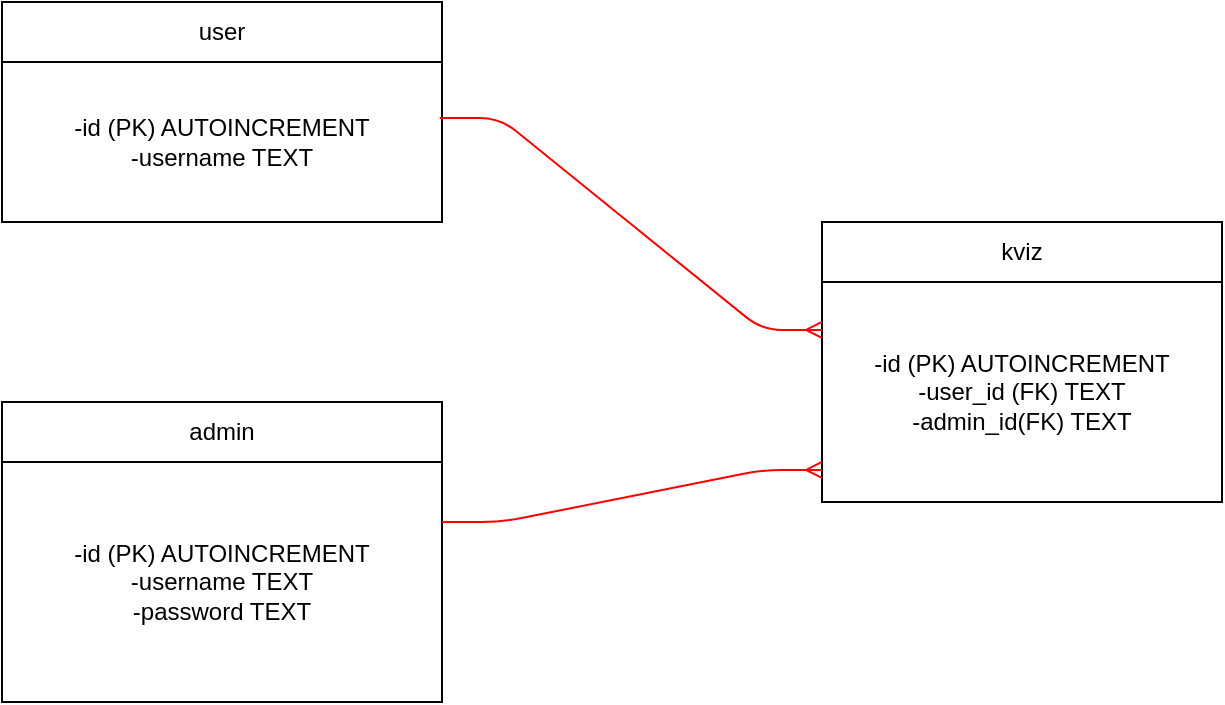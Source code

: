 <mxfile version="12.6.5" type="device" pages="6"><diagram id="V2je-8Sc3IBJA5pODxns" name="baza"><mxGraphModel dx="1422" dy="791" grid="1" gridSize="10" guides="1" tooltips="1" connect="1" arrows="1" fold="1" page="1" pageScale="1" pageWidth="850" pageHeight="1100" math="0" shadow="0"><root><mxCell id="0"/><mxCell id="1" parent="0"/><mxCell id="YV7YpyriM-CXUacpPl5s-3" value="-id (PK) AUTOINCREMENT&lt;br&gt;-username TEXT" style="rounded=0;whiteSpace=wrap;html=1;" parent="1" vertex="1"><mxGeometry x="120" y="90" width="220" height="80" as="geometry"/></mxCell><mxCell id="YV7YpyriM-CXUacpPl5s-5" value="user" style="rounded=0;whiteSpace=wrap;html=1;" parent="1" vertex="1"><mxGeometry x="120" y="60" width="220" height="30" as="geometry"/></mxCell><mxCell id="YV7YpyriM-CXUacpPl5s-6" value="-id (PK) AUTOINCREMENT&lt;br&gt;-user_id (FK) TEXT&lt;br&gt;-admin_id(FK) TEXT" style="rounded=0;whiteSpace=wrap;html=1;" parent="1" vertex="1"><mxGeometry x="530" y="200" width="200" height="110" as="geometry"/></mxCell><mxCell id="YV7YpyriM-CXUacpPl5s-7" value="kviz" style="rounded=0;whiteSpace=wrap;html=1;" parent="1" vertex="1"><mxGeometry x="530" y="170" width="200" height="30" as="geometry"/></mxCell><mxCell id="YV7YpyriM-CXUacpPl5s-8" value="-id (PK) AUTOINCREMENT&lt;br&gt;-username TEXT&lt;br&gt;-password TEXT&lt;br&gt;" style="rounded=0;whiteSpace=wrap;html=1;" parent="1" vertex="1"><mxGeometry x="120" y="290" width="220" height="120" as="geometry"/></mxCell><mxCell id="YV7YpyriM-CXUacpPl5s-9" value="admin" style="rounded=0;whiteSpace=wrap;html=1;" parent="1" vertex="1"><mxGeometry x="120" y="260" width="220" height="30" as="geometry"/></mxCell><mxCell id="YV7YpyriM-CXUacpPl5s-10" value="" style="edgeStyle=entityRelationEdgeStyle;fontSize=12;html=1;endArrow=ERmany;strokeColor=#FF0000;entryX=0;entryY=0.254;entryDx=0;entryDy=0;entryPerimeter=0;exitX=0.995;exitY=0.35;exitDx=0;exitDy=0;exitPerimeter=0;" parent="1" source="YV7YpyriM-CXUacpPl5s-3" edge="1"><mxGeometry width="100" height="100" relative="1" as="geometry"><mxPoint x="390" y="220" as="sourcePoint"/><mxPoint x="530" y="223.988" as="targetPoint"/></mxGeometry></mxCell><mxCell id="YV7YpyriM-CXUacpPl5s-11" value="" style="edgeStyle=entityRelationEdgeStyle;fontSize=12;html=1;endArrow=ERmany;strokeColor=#FF0000;entryX=0;entryY=0.254;entryDx=0;entryDy=0;entryPerimeter=0;exitX=1;exitY=0.25;exitDx=0;exitDy=0;" parent="1" source="YV7YpyriM-CXUacpPl5s-8" edge="1"><mxGeometry width="100" height="100" relative="1" as="geometry"><mxPoint x="390" y="290" as="sourcePoint"/><mxPoint x="530" y="293.988" as="targetPoint"/></mxGeometry></mxCell></root></mxGraphModel></diagram><diagram id="Ct1CZq5XPs0YLAX0_5mU" name="use-case"><mxGraphModel dx="1422" dy="791" grid="1" gridSize="10" guides="1" tooltips="1" connect="1" arrows="1" fold="1" page="1" pageScale="1" pageWidth="850" pageHeight="1100" math="0" shadow="0"><root><mxCell id="rOKFY6kAgJDY6hnlCdX4-0"/><mxCell id="rOKFY6kAgJDY6hnlCdX4-1" parent="rOKFY6kAgJDY6hnlCdX4-0"/><mxCell id="rOKFY6kAgJDY6hnlCdX4-2" value="Actor" style="shape=umlActor;verticalLabelPosition=bottom;labelBackgroundColor=#ffffff;verticalAlign=top;html=1;outlineConnect=0;" parent="rOKFY6kAgJDY6hnlCdX4-1" vertex="1"><mxGeometry x="60" y="40" width="30" height="60" as="geometry"/></mxCell><mxCell id="rOKFY6kAgJDY6hnlCdX4-3" value="logiranje admina" style="ellipse;whiteSpace=wrap;html=1;" parent="rOKFY6kAgJDY6hnlCdX4-1" vertex="1"><mxGeometry x="240" y="40" width="120" height="80" as="geometry"/></mxCell><mxCell id="rOKFY6kAgJDY6hnlCdX4-4" value="unos username" style="ellipse;whiteSpace=wrap;html=1;" parent="rOKFY6kAgJDY6hnlCdX4-1" vertex="1"><mxGeometry x="190" y="150" width="120" height="80" as="geometry"/></mxCell><mxCell id="rOKFY6kAgJDY6hnlCdX4-5" value="" style="endArrow=classic;html=1;" parent="rOKFY6kAgJDY6hnlCdX4-1" edge="1"><mxGeometry width="50" height="50" relative="1" as="geometry"><mxPoint x="130" y="80" as="sourcePoint"/><mxPoint x="230" y="90" as="targetPoint"/></mxGeometry></mxCell><mxCell id="rOKFY6kAgJDY6hnlCdX4-6" value="" style="endArrow=classic;html=1;" parent="rOKFY6kAgJDY6hnlCdX4-1" edge="1"><mxGeometry width="50" height="50" relative="1" as="geometry"><mxPoint x="110" y="140" as="sourcePoint"/><mxPoint x="170" y="190" as="targetPoint"/></mxGeometry></mxCell><mxCell id="rOKFY6kAgJDY6hnlCdX4-7" value="mogucnosti aplikacije" style="ellipse;whiteSpace=wrap;html=1;" parent="rOKFY6kAgJDY6hnlCdX4-1" vertex="1"><mxGeometry x="90" y="270" width="120" height="80" as="geometry"/></mxCell><mxCell id="rOKFY6kAgJDY6hnlCdX4-8" value="" style="endArrow=classic;html=1;" parent="rOKFY6kAgJDY6hnlCdX4-1" edge="1"><mxGeometry width="50" height="50" relative="1" as="geometry"><mxPoint x="70" y="150" as="sourcePoint"/><mxPoint x="110" y="260" as="targetPoint"/></mxGeometry></mxCell><mxCell id="rOKFY6kAgJDY6hnlCdX4-9" value="uredivanje pitanja" style="ellipse;whiteSpace=wrap;html=1;" parent="rOKFY6kAgJDY6hnlCdX4-1" vertex="1"><mxGeometry x="440" y="200" width="120" height="80" as="geometry"/></mxCell><mxCell id="rOKFY6kAgJDY6hnlCdX4-10" value="dodavanja pitanja" style="ellipse;whiteSpace=wrap;html=1;" parent="rOKFY6kAgJDY6hnlCdX4-1" vertex="1"><mxGeometry x="430" y="340" width="120" height="80" as="geometry"/></mxCell><mxCell id="rOKFY6kAgJDY6hnlCdX4-11" value="brisanje pitanja" style="ellipse;whiteSpace=wrap;html=1;" parent="rOKFY6kAgJDY6hnlCdX4-1" vertex="1"><mxGeometry x="260" y="430" width="120" height="80" as="geometry"/></mxCell><mxCell id="rOKFY6kAgJDY6hnlCdX4-12" value="prikazivanje pitanja" style="ellipse;whiteSpace=wrap;html=1;" parent="rOKFY6kAgJDY6hnlCdX4-1" vertex="1"><mxGeometry x="90" y="440" width="120" height="80" as="geometry"/></mxCell><mxCell id="rOKFY6kAgJDY6hnlCdX4-13" value="" style="endArrow=classic;html=1;" parent="rOKFY6kAgJDY6hnlCdX4-1" edge="1"><mxGeometry width="50" height="50" relative="1" as="geometry"><mxPoint x="240" y="280" as="sourcePoint"/><mxPoint x="430" y="240" as="targetPoint"/></mxGeometry></mxCell><mxCell id="rOKFY6kAgJDY6hnlCdX4-14" value="" style="endArrow=classic;html=1;" parent="rOKFY6kAgJDY6hnlCdX4-1" edge="1"><mxGeometry width="50" height="50" relative="1" as="geometry"><mxPoint x="240" y="320" as="sourcePoint"/><mxPoint x="420" y="370" as="targetPoint"/></mxGeometry></mxCell><mxCell id="rOKFY6kAgJDY6hnlCdX4-15" value="" style="endArrow=classic;html=1;" parent="rOKFY6kAgJDY6hnlCdX4-1" edge="1"><mxGeometry width="50" height="50" relative="1" as="geometry"><mxPoint x="220" y="350" as="sourcePoint"/><mxPoint x="280" y="410" as="targetPoint"/></mxGeometry></mxCell><mxCell id="rOKFY6kAgJDY6hnlCdX4-16" value="" style="endArrow=classic;html=1;" parent="rOKFY6kAgJDY6hnlCdX4-1" edge="1"><mxGeometry width="50" height="50" relative="1" as="geometry"><mxPoint x="130" y="370" as="sourcePoint"/><mxPoint x="140" y="420" as="targetPoint"/></mxGeometry></mxCell></root></mxGraphModel></diagram><diagram id="vi62dOBwqa7ArHF7B4wM" name="login"><mxGraphModel dx="1422" dy="791" grid="1" gridSize="10" guides="1" tooltips="1" connect="1" arrows="1" fold="1" page="1" pageScale="1" pageWidth="850" pageHeight="1100" math="0" shadow="0"><root><mxCell id="HTDTkhkADQKHmsDWA4UR-0"/><mxCell id="HTDTkhkADQKHmsDWA4UR-1" parent="HTDTkhkADQKHmsDWA4UR-0"/><mxCell id="HTDTkhkADQKHmsDWA4UR-2" value="Actor" style="shape=umlActor;verticalLabelPosition=bottom;labelBackgroundColor=#ffffff;verticalAlign=top;html=1;outlineConnect=0;" parent="HTDTkhkADQKHmsDWA4UR-1" vertex="1"><mxGeometry x="50" y="60" width="30" height="60" as="geometry"/></mxCell><mxCell id="HTDTkhkADQKHmsDWA4UR-3" value="singin.tpl" style="rounded=0;whiteSpace=wrap;html=1;" parent="HTDTkhkADQKHmsDWA4UR-1" vertex="1"><mxGeometry x="200" y="20" width="120" height="60" as="geometry"/></mxCell><mxCell id="HTDTkhkADQKHmsDWA4UR-4" value="server" style="rounded=0;whiteSpace=wrap;html=1;" parent="HTDTkhkADQKHmsDWA4UR-1" vertex="1"><mxGeometry x="420" y="20" width="120" height="60" as="geometry"/></mxCell><mxCell id="HTDTkhkADQKHmsDWA4UR-5" value="stvoriBazu.py" style="rounded=0;whiteSpace=wrap;html=1;" parent="HTDTkhkADQKHmsDWA4UR-1" vertex="1"><mxGeometry x="640" y="20" width="140" height="60" as="geometry"/></mxCell><mxCell id="HTDTkhkADQKHmsDWA4UR-7" value="" style="endArrow=none;dashed=1;html=1;entryX=0.5;entryY=1;entryDx=0;entryDy=0;" parent="HTDTkhkADQKHmsDWA4UR-1" source="HTDTkhkADQKHmsDWA4UR-6" target="HTDTkhkADQKHmsDWA4UR-3" edge="1"><mxGeometry width="50" height="50" relative="1" as="geometry"><mxPoint x="260" y="440" as="sourcePoint"/><mxPoint x="100" y="240" as="targetPoint"/><Array as="points"/></mxGeometry></mxCell><mxCell id="HTDTkhkADQKHmsDWA4UR-6" value="" style="rounded=0;whiteSpace=wrap;html=1;rotation=90;" parent="HTDTkhkADQKHmsDWA4UR-1" vertex="1"><mxGeometry x="230" y="170" width="60" height="10" as="geometry"/></mxCell><mxCell id="HTDTkhkADQKHmsDWA4UR-11" value="" style="endArrow=none;dashed=1;html=1;entryX=1;entryY=0.5;entryDx=0;entryDy=0;" parent="HTDTkhkADQKHmsDWA4UR-1" target="HTDTkhkADQKHmsDWA4UR-6" edge="1"><mxGeometry width="50" height="50" relative="1" as="geometry"><mxPoint x="260" y="480" as="sourcePoint"/><mxPoint x="100" y="230" as="targetPoint"/></mxGeometry></mxCell><mxCell id="HTDTkhkADQKHmsDWA4UR-12" value="" style="endArrow=none;dashed=1;html=1;entryX=0.5;entryY=1;entryDx=0;entryDy=0;" parent="HTDTkhkADQKHmsDWA4UR-1" source="HTDTkhkADQKHmsDWA4UR-14" target="HTDTkhkADQKHmsDWA4UR-4" edge="1"><mxGeometry width="50" height="50" relative="1" as="geometry"><mxPoint x="480" y="480" as="sourcePoint"/><mxPoint x="100" y="500" as="targetPoint"/></mxGeometry></mxCell><mxCell id="HTDTkhkADQKHmsDWA4UR-13" value="" style="endArrow=none;dashed=1;html=1;entryX=0.5;entryY=1;entryDx=0;entryDy=0;" parent="HTDTkhkADQKHmsDWA4UR-1" target="HTDTkhkADQKHmsDWA4UR-5" edge="1"><mxGeometry width="50" height="50" relative="1" as="geometry"><mxPoint x="710" y="480" as="sourcePoint"/><mxPoint x="100" y="500" as="targetPoint"/></mxGeometry></mxCell><mxCell id="HTDTkhkADQKHmsDWA4UR-14" value="" style="rounded=0;whiteSpace=wrap;html=1;rotation=-90;" parent="HTDTkhkADQKHmsDWA4UR-1" vertex="1"><mxGeometry x="415" y="190" width="130" height="10" as="geometry"/></mxCell><mxCell id="HTDTkhkADQKHmsDWA4UR-15" value="" style="endArrow=none;dashed=1;html=1;entryX=0;entryY=0.5;entryDx=0;entryDy=0;" parent="HTDTkhkADQKHmsDWA4UR-1" target="HTDTkhkADQKHmsDWA4UR-14" edge="1"><mxGeometry width="50" height="50" relative="1" as="geometry"><mxPoint x="480" y="480" as="sourcePoint"/><mxPoint x="485" y="260" as="targetPoint"/></mxGeometry></mxCell><mxCell id="HTDTkhkADQKHmsDWA4UR-16" value="" style="rounded=0;whiteSpace=wrap;html=1;rotation=-90;" parent="HTDTkhkADQKHmsDWA4UR-1" vertex="1"><mxGeometry x="680" y="190" width="60" height="10" as="geometry"/></mxCell><mxCell id="HTDTkhkADQKHmsDWA4UR-17" value="" style="endArrow=classic;html=1;entryX=0.75;entryY=0;entryDx=0;entryDy=0;exitX=0.75;exitY=1;exitDx=0;exitDy=0;" parent="HTDTkhkADQKHmsDWA4UR-1" source="HTDTkhkADQKHmsDWA4UR-14" target="HTDTkhkADQKHmsDWA4UR-16" edge="1"><mxGeometry width="50" height="50" relative="1" as="geometry"><mxPoint x="50" y="550" as="sourcePoint"/><mxPoint x="100" y="500" as="targetPoint"/></mxGeometry></mxCell><mxCell id="HTDTkhkADQKHmsDWA4UR-18" value="signInUser" style="text;html=1;align=center;verticalAlign=middle;resizable=0;points=[];labelBackgroundColor=#ffffff;" parent="HTDTkhkADQKHmsDWA4UR-17" vertex="1" connectable="0"><mxGeometry x="-0.267" y="4" relative="1" as="geometry"><mxPoint as="offset"/></mxGeometry></mxCell><mxCell id="HTDTkhkADQKHmsDWA4UR-19" value="" style="endArrow=classic;html=1;entryX=0.25;entryY=1;entryDx=0;entryDy=0;exitX=0;exitY=0;exitDx=0;exitDy=0;" parent="HTDTkhkADQKHmsDWA4UR-1" source="HTDTkhkADQKHmsDWA4UR-16" target="HTDTkhkADQKHmsDWA4UR-14" edge="1"><mxGeometry width="50" height="50" relative="1" as="geometry"><mxPoint x="630" y="280" as="sourcePoint"/><mxPoint x="680" y="230" as="targetPoint"/></mxGeometry></mxCell><mxCell id="HTDTkhkADQKHmsDWA4UR-20" value="return True or False" style="text;html=1;align=center;verticalAlign=middle;resizable=0;points=[];labelBackgroundColor=#ffffff;" parent="HTDTkhkADQKHmsDWA4UR-19" vertex="1" connectable="0"><mxGeometry x="0.455" y="-1" relative="1" as="geometry"><mxPoint x="35" as="offset"/></mxGeometry></mxCell><mxCell id="HTDTkhkADQKHmsDWA4UR-21" value="" style="endArrow=classic;html=1;exitX=0.146;exitY=0;exitDx=0;exitDy=0;exitPerimeter=0;" parent="HTDTkhkADQKHmsDWA4UR-1" source="HTDTkhkADQKHmsDWA4UR-14" edge="1"><mxGeometry width="50" height="50" relative="1" as="geometry"><mxPoint x="365" y="290" as="sourcePoint"/><mxPoint x="60" y="240" as="targetPoint"/></mxGeometry></mxCell><mxCell id="HTDTkhkADQKHmsDWA4UR-24" value="redirect(/pitanja)" style="text;html=1;align=center;verticalAlign=middle;resizable=0;points=[];labelBackgroundColor=#ffffff;" parent="HTDTkhkADQKHmsDWA4UR-21" vertex="1" connectable="0"><mxGeometry x="0.142" y="-1" relative="1" as="geometry"><mxPoint as="offset"/></mxGeometry></mxCell><mxCell id="HTDTkhkADQKHmsDWA4UR-22" value="" style="endArrow=none;dashed=1;html=1;" parent="HTDTkhkADQKHmsDWA4UR-1" target="HTDTkhkADQKHmsDWA4UR-2" edge="1"><mxGeometry width="50" height="50" relative="1" as="geometry"><mxPoint x="65" y="480" as="sourcePoint"/><mxPoint x="120" y="200" as="targetPoint"/></mxGeometry></mxCell><mxCell id="HTDTkhkADQKHmsDWA4UR-23" value="" style="endArrow=classic;html=1;exitX=0;exitY=0;exitDx=0;exitDy=0;" parent="HTDTkhkADQKHmsDWA4UR-1" source="HTDTkhkADQKHmsDWA4UR-14" edge="1"><mxGeometry width="50" height="50" relative="1" as="geometry"><mxPoint x="310" y="320" as="sourcePoint"/><mxPoint x="60" y="260" as="targetPoint"/></mxGeometry></mxCell><mxCell id="HTDTkhkADQKHmsDWA4UR-26" value="redirect(SignIn)" style="text;html=1;align=center;verticalAlign=middle;resizable=0;points=[];labelBackgroundColor=#ffffff;" parent="HTDTkhkADQKHmsDWA4UR-23" vertex="1" connectable="0"><mxGeometry x="-0.161" y="3" relative="1" as="geometry"><mxPoint x="-71" y="-3" as="offset"/></mxGeometry></mxCell><mxCell id="HTDTkhkADQKHmsDWA4UR-27" value="" style="endArrow=classic;html=1;entryX=0.25;entryY=1;entryDx=0;entryDy=0;" parent="HTDTkhkADQKHmsDWA4UR-1" target="HTDTkhkADQKHmsDWA4UR-6" edge="1"><mxGeometry width="50" height="50" relative="1" as="geometry"><mxPoint x="90" y="100" as="sourcePoint"/><mxPoint x="170" y="140" as="targetPoint"/></mxGeometry></mxCell><mxCell id="HTDTkhkADQKHmsDWA4UR-28" value="unosi podatke" style="text;html=1;align=center;verticalAlign=middle;resizable=0;points=[];labelBackgroundColor=#ffffff;" parent="HTDTkhkADQKHmsDWA4UR-27" vertex="1" connectable="0"><mxGeometry x="-0.157" y="1" relative="1" as="geometry"><mxPoint as="offset"/></mxGeometry></mxCell><mxCell id="HTDTkhkADQKHmsDWA4UR-29" value="" style="endArrow=classic;html=1;exitX=0.25;exitY=0;exitDx=0;exitDy=0;" parent="HTDTkhkADQKHmsDWA4UR-1" source="HTDTkhkADQKHmsDWA4UR-6" edge="1"><mxGeometry width="50" height="50" relative="1" as="geometry"><mxPoint x="360" y="180" as="sourcePoint"/><mxPoint x="470" y="160" as="targetPoint"/></mxGeometry></mxCell><mxCell id="HTDTkhkADQKHmsDWA4UR-30" value="pošalji podatke na server" style="text;html=1;align=center;verticalAlign=middle;resizable=0;points=[];labelBackgroundColor=#ffffff;" parent="HTDTkhkADQKHmsDWA4UR-29" vertex="1" connectable="0"><mxGeometry x="0.132" y="3" relative="1" as="geometry"><mxPoint x="-11" y="3" as="offset"/></mxGeometry></mxCell></root></mxGraphModel></diagram><diagram id="9XQWc2CZmKDceahBgiyY" name="user"><mxGraphModel dx="1422" dy="791" grid="1" gridSize="10" guides="1" tooltips="1" connect="1" arrows="1" fold="1" page="1" pageScale="1" pageWidth="850" pageHeight="1100" math="0" shadow="0"><root><mxCell id="kwfUhOAwyCJsie4_UbHS-0"/><mxCell id="kwfUhOAwyCJsie4_UbHS-1" parent="kwfUhOAwyCJsie4_UbHS-0"/><mxCell id="kwfUhOAwyCJsie4_UbHS-2" value="user" style="shape=umlActor;verticalLabelPosition=bottom;labelBackgroundColor=#ffffff;verticalAlign=top;html=1;outlineConnect=0;" parent="kwfUhOAwyCJsie4_UbHS-1" vertex="1"><mxGeometry x="30" y="60" width="30" height="60" as="geometry"/></mxCell><mxCell id="1spusTuGMYRLutXiQ0t8-0" value="browser" style="rounded=0;whiteSpace=wrap;html=1;" parent="kwfUhOAwyCJsie4_UbHS-1" vertex="1"><mxGeometry x="210" y="20" width="120" height="60" as="geometry"/></mxCell><mxCell id="1spusTuGMYRLutXiQ0t8-1" value="server" style="rounded=0;whiteSpace=wrap;html=1;" parent="kwfUhOAwyCJsie4_UbHS-1" vertex="1"><mxGeometry x="460" y="20" width="120" height="60" as="geometry"/></mxCell><mxCell id="1spusTuGMYRLutXiQ0t8-2" value="stvoriBazu.py" style="rounded=0;whiteSpace=wrap;html=1;" parent="kwfUhOAwyCJsie4_UbHS-1" vertex="1"><mxGeometry x="690" y="20" width="140" height="60" as="geometry"/></mxCell><mxCell id="1spusTuGMYRLutXiQ0t8-4" value="" style="endArrow=none;dashed=1;html=1;" parent="kwfUhOAwyCJsie4_UbHS-1" edge="1"><mxGeometry width="50" height="50" relative="1" as="geometry"><mxPoint x="44" y="648" as="sourcePoint"/><mxPoint x="45" y="140" as="targetPoint"/></mxGeometry></mxCell><mxCell id="1spusTuGMYRLutXiQ0t8-5" value="" style="endArrow=none;dashed=1;html=1;entryX=0.5;entryY=1;entryDx=0;entryDy=0;" parent="kwfUhOAwyCJsie4_UbHS-1" source="1spusTuGMYRLutXiQ0t8-18" target="1spusTuGMYRLutXiQ0t8-0" edge="1"><mxGeometry width="50" height="50" relative="1" as="geometry"><mxPoint x="270" y="670" as="sourcePoint"/><mxPoint x="300" y="100" as="targetPoint"/></mxGeometry></mxCell><mxCell id="1spusTuGMYRLutXiQ0t8-6" value="" style="endArrow=none;dashed=1;html=1;entryX=0.5;entryY=1;entryDx=0;entryDy=0;" parent="kwfUhOAwyCJsie4_UbHS-1" source="1spusTuGMYRLutXiQ0t8-8" target="1spusTuGMYRLutXiQ0t8-1" edge="1"><mxGeometry width="50" height="50" relative="1" as="geometry"><mxPoint x="520" y="658" as="sourcePoint"/><mxPoint x="540" y="160" as="targetPoint"/></mxGeometry></mxCell><mxCell id="1spusTuGMYRLutXiQ0t8-7" value="" style="endArrow=none;dashed=1;html=1;entryX=0.5;entryY=1;entryDx=0;entryDy=0;" parent="kwfUhOAwyCJsie4_UbHS-1" source="1spusTuGMYRLutXiQ0t8-22" target="1spusTuGMYRLutXiQ0t8-2" edge="1"><mxGeometry width="50" height="50" relative="1" as="geometry"><mxPoint x="760" y="622" as="sourcePoint"/><mxPoint x="790" y="80" as="targetPoint"/></mxGeometry></mxCell><mxCell id="1spusTuGMYRLutXiQ0t8-8" value="" style="rounded=0;whiteSpace=wrap;html=1;rotation=-90;" parent="kwfUhOAwyCJsie4_UbHS-1" vertex="1"><mxGeometry x="296.25" y="366.25" width="447.5" height="10" as="geometry"/></mxCell><mxCell id="1spusTuGMYRLutXiQ0t8-9" value="" style="endArrow=none;dashed=1;html=1;entryX=0.5;entryY=1;entryDx=0;entryDy=0;exitX=0;exitY=1;exitDx=0;exitDy=0;" parent="kwfUhOAwyCJsie4_UbHS-1" source="1spusTuGMYRLutXiQ0t8-8" target="1spusTuGMYRLutXiQ0t8-8" edge="1"><mxGeometry width="50" height="50" relative="1" as="geometry"><mxPoint x="520" y="650" as="sourcePoint"/><mxPoint x="520" y="80" as="targetPoint"/></mxGeometry></mxCell><mxCell id="1spusTuGMYRLutXiQ0t8-11" value="" style="endArrow=classic;html=1;entryX=0.948;entryY=0.1;entryDx=0;entryDy=0;entryPerimeter=0;" parent="kwfUhOAwyCJsie4_UbHS-1" target="1spusTuGMYRLutXiQ0t8-8" edge="1"><mxGeometry width="50" height="50" relative="1" as="geometry"><mxPoint x="50" y="171" as="sourcePoint"/><mxPoint x="180" y="190" as="targetPoint"/></mxGeometry></mxCell><mxCell id="1spusTuGMYRLutXiQ0t8-12" value="username" style="text;html=1;align=center;verticalAlign=middle;resizable=0;points=[];labelBackgroundColor=#ffffff;" parent="1spusTuGMYRLutXiQ0t8-11" vertex="1" connectable="0"><mxGeometry x="0.094" y="1" relative="1" as="geometry"><mxPoint as="offset"/></mxGeometry></mxCell><mxCell id="1spusTuGMYRLutXiQ0t8-13" value="" style="endArrow=none;dashed=1;html=1;" parent="kwfUhOAwyCJsie4_UbHS-1" edge="1"><mxGeometry width="50" height="50" relative="1" as="geometry"><mxPoint x="50" y="200" as="sourcePoint"/><mxPoint x="760" y="200" as="targetPoint"/></mxGeometry></mxCell><mxCell id="1spusTuGMYRLutXiQ0t8-15" value="unos usernamea" style="text;html=1;align=center;verticalAlign=middle;resizable=0;points=[];autosize=1;" parent="kwfUhOAwyCJsie4_UbHS-1" vertex="1"><mxGeometry x="340" y="180" width="110" height="20" as="geometry"/></mxCell><mxCell id="1spusTuGMYRLutXiQ0t8-16" value="" style="endArrow=classic;html=1;" parent="kwfUhOAwyCJsie4_UbHS-1" edge="1"><mxGeometry width="50" height="50" relative="1" as="geometry"><mxPoint x="50" y="240" as="sourcePoint"/><mxPoint x="260" y="240" as="targetPoint"/></mxGeometry></mxCell><mxCell id="1spusTuGMYRLutXiQ0t8-17" value="prikaz pitanja" style="text;html=1;align=center;verticalAlign=middle;resizable=0;points=[];labelBackgroundColor=#ffffff;" parent="1spusTuGMYRLutXiQ0t8-16" vertex="1" connectable="0"><mxGeometry x="-0.448" y="-1" relative="1" as="geometry"><mxPoint as="offset"/></mxGeometry></mxCell><mxCell id="1spusTuGMYRLutXiQ0t8-18" value="" style="rounded=0;whiteSpace=wrap;html=1;rotation=-90;" parent="kwfUhOAwyCJsie4_UbHS-1" vertex="1"><mxGeometry x="230" y="250" width="80" height="15" as="geometry"/></mxCell><mxCell id="1spusTuGMYRLutXiQ0t8-19" value="" style="endArrow=none;dashed=1;html=1;" parent="kwfUhOAwyCJsie4_UbHS-1" edge="1"><mxGeometry width="50" height="50" relative="1" as="geometry"><mxPoint x="270" y="620" as="sourcePoint"/><mxPoint x="270" y="300" as="targetPoint"/></mxGeometry></mxCell><mxCell id="1spusTuGMYRLutXiQ0t8-20" value="" style="endArrow=classic;html=1;entryX=0.777;entryY=0;entryDx=0;entryDy=0;entryPerimeter=0;" parent="kwfUhOAwyCJsie4_UbHS-1" target="1spusTuGMYRLutXiQ0t8-8" edge="1"><mxGeometry width="50" height="50" relative="1" as="geometry"><mxPoint x="280" y="250" as="sourcePoint"/><mxPoint x="420" y="280" as="targetPoint"/></mxGeometry></mxCell><mxCell id="1spusTuGMYRLutXiQ0t8-21" value="odabir odgovora" style="text;html=1;align=center;verticalAlign=middle;resizable=0;points=[];labelBackgroundColor=#ffffff;" parent="1spusTuGMYRLutXiQ0t8-20" vertex="1" connectable="0"><mxGeometry x="-0.336" relative="1" as="geometry"><mxPoint as="offset"/></mxGeometry></mxCell><mxCell id="1spusTuGMYRLutXiQ0t8-22" value="" style="rounded=0;whiteSpace=wrap;html=1;rotation=-90;" parent="kwfUhOAwyCJsie4_UbHS-1" vertex="1"><mxGeometry x="715" y="280" width="90" height="10" as="geometry"/></mxCell><mxCell id="1spusTuGMYRLutXiQ0t8-23" value="" style="endArrow=none;dashed=1;html=1;entryX=0;entryY=0.5;entryDx=0;entryDy=0;entryPerimeter=0;" parent="kwfUhOAwyCJsie4_UbHS-1" target="1spusTuGMYRLutXiQ0t8-22" edge="1"><mxGeometry width="50" height="50" relative="1" as="geometry"><mxPoint x="760" y="622" as="sourcePoint"/><mxPoint x="760" y="80" as="targetPoint"/></mxGeometry></mxCell><mxCell id="1spusTuGMYRLutXiQ0t8-24" value="" style="endArrow=classic;html=1;entryX=0.5;entryY=0;entryDx=0;entryDy=0;exitX=0.696;exitY=0.9;exitDx=0;exitDy=0;exitPerimeter=0;" parent="kwfUhOAwyCJsie4_UbHS-1" source="1spusTuGMYRLutXiQ0t8-8" target="1spusTuGMYRLutXiQ0t8-22" edge="1"><mxGeometry width="50" height="50" relative="1" as="geometry"><mxPoint x="560" y="300" as="sourcePoint"/><mxPoint x="610" y="250" as="targetPoint"/></mxGeometry></mxCell><mxCell id="1spusTuGMYRLutXiQ0t8-25" value="tocan odgovor_bod" style="text;html=1;align=center;verticalAlign=middle;resizable=0;points=[];labelBackgroundColor=#ffffff;" parent="1spusTuGMYRLutXiQ0t8-24" vertex="1" connectable="0"><mxGeometry x="-0.195" y="-1" relative="1" as="geometry"><mxPoint as="offset"/></mxGeometry></mxCell><mxCell id="1spusTuGMYRLutXiQ0t8-26" value="" style="endArrow=classic;html=1;exitX=0.078;exitY=0.1;exitDx=0;exitDy=0;exitPerimeter=0;" parent="kwfUhOAwyCJsie4_UbHS-1" source="1spusTuGMYRLutXiQ0t8-22" edge="1"><mxGeometry width="50" height="50" relative="1" as="geometry"><mxPoint x="660" y="380" as="sourcePoint"/><mxPoint x="40" y="323" as="targetPoint"/></mxGeometry></mxCell><mxCell id="1spusTuGMYRLutXiQ0t8-27" value="" style="endArrow=none;dashed=1;html=1;entryX=0;entryY=0.5;entryDx=0;entryDy=0;" parent="kwfUhOAwyCJsie4_UbHS-1" target="1spusTuGMYRLutXiQ0t8-8" edge="1"><mxGeometry width="50" height="50" relative="1" as="geometry"><mxPoint x="520" y="670" as="sourcePoint"/><mxPoint x="570" y="680" as="targetPoint"/></mxGeometry></mxCell><mxCell id="1spusTuGMYRLutXiQ0t8-28" value="" style="endArrow=none;dashed=1;html=1;" parent="kwfUhOAwyCJsie4_UbHS-1" edge="1"><mxGeometry width="50" height="50" relative="1" as="geometry"><mxPoint x="40" y="360" as="sourcePoint"/><mxPoint x="760" y="360" as="targetPoint"/></mxGeometry></mxCell></root></mxGraphModel></diagram><diagram id="0YDcJyM93qcK4w8Rg72m" name="dijagram klasa"><mxGraphModel dx="1422" dy="791" grid="1" gridSize="10" guides="1" tooltips="1" connect="1" arrows="1" fold="1" page="1" pageScale="1" pageWidth="850" pageHeight="1100" math="0" shadow="0"><root><mxCell id="3QqSMAT8_8MgghSepaLI-0"/><mxCell id="3QqSMAT8_8MgghSepaLI-1" parent="3QqSMAT8_8MgghSepaLI-0"/><mxCell id="3QqSMAT8_8MgghSepaLI-2" value="templates" style="swimlane;fontStyle=1;childLayout=stackLayout;horizontal=1;startSize=26;fillColor=#d5e8d4;horizontalStack=0;resizeParent=1;resizeParentMax=0;resizeLast=0;collapsible=1;marginBottom=0;strokeColor=#82b366;" vertex="1" parent="3QqSMAT8_8MgghSepaLI-1"><mxGeometry x="50" y="30" width="290" height="200" as="geometry"><mxRectangle x="140" y="50" width="160" height="26" as="alternateBounds"/></mxGeometry></mxCell><mxCell id="3QqSMAT8_8MgghSepaLI-3" value="+ about.tpl&#xA;+ Admin_dodavanje.tpl&#xA;+ Admin_logiranje.tpl&#xA;+ novoPitanje.tpl&#xA;+ SignIn.tpl&#xA;+ uredivanje.tpl&#xA;+ Poraz.tpl&#xA;+ PT_Naslovna.tpl&#xA;+ PT_Pocetak.tpl&#xA;&#xA;" style="text;strokeColor=none;fillColor=none;align=left;verticalAlign=top;spacingLeft=4;spacingRight=4;overflow=hidden;rotatable=0;points=[[0,0.5],[1,0.5]];portConstraint=eastwest;fontStyle=4" vertex="1" parent="3QqSMAT8_8MgghSepaLI-2"><mxGeometry y="26" width="290" height="174" as="geometry"/></mxCell><mxCell id="3QqSMAT8_8MgghSepaLI-10" value="KvizControl" style="swimlane;fontStyle=1;align=center;verticalAlign=top;childLayout=stackLayout;horizontal=1;startSize=26;horizontalStack=0;resizeParent=1;resizeParentMax=0;resizeLast=0;collapsible=1;marginBottom=0;fillColor=#fff2cc;strokeColor=#d6b656;" vertex="1" parent="3QqSMAT8_8MgghSepaLI-1"><mxGeometry x="360" y="110" width="290" height="290" as="geometry"/></mxCell><mxCell id="3QqSMAT8_8MgghSepaLI-11" value="" style="line;strokeWidth=1;fillColor=none;align=left;verticalAlign=middle;spacingTop=-1;spacingLeft=3;spacingRight=3;rotatable=0;labelPosition=right;points=[];portConstraint=eastwest;" vertex="1" parent="3QqSMAT8_8MgghSepaLI-10"><mxGeometry y="26" width="290" height="8" as="geometry"/></mxCell><mxCell id="3QqSMAT8_8MgghSepaLI-12" value="+ &lt;&lt;route&gt;&gt; send_jpeg(filename)&#xA;+ &lt;&lt;route&gt;&gt; send_css(filename)&#xA;+ &lt;&lt;route&gt;&gt; send_cssmap(filename)&#xA;+ &lt;&lt;route&gt;&gt; send_js(filename)&#xA;+ &lt;&lt;route&gt;&gt;send_jsmap(filename)&#xA;&#xA;+ &lt;&lt;route&gt;&gt; adminSignIn()&#xA;+ &lt;&lt;route&gt;&gt; igra()&#xA;+ &lt;&lt;route&gt;&gt; about()&#xA;+ &lt;&lt;route&gt;&gt; poraz()&#xA;+ &lt;&lt;route&gt;&gt; brisanje(delete)&#xA;+ &lt;&lt;route&gt;&gt; do_login(item)&#xA;+ &lt;&lt;route&gt;&gt; poc()&#xA;+ &lt;&lt;route&gt;&gt; popisPitanja()&#xA;+ &lt;&lt;route&gt;&gt; uredivanje(uredivanje)&#xA;+ &lt;&lt;route&gt;&gt; title()&#xA;" style="text;strokeColor=none;fillColor=none;align=left;verticalAlign=top;spacingLeft=4;spacingRight=4;overflow=hidden;rotatable=0;points=[[0,0.5],[1,0.5]];portConstraint=eastwest;" vertex="1" parent="3QqSMAT8_8MgghSepaLI-10"><mxGeometry y="34" width="290" height="256" as="geometry"/></mxCell><mxCell id="3QqSMAT8_8MgghSepaLI-14" value="KvizModel" style="swimlane;fontStyle=1;align=center;verticalAlign=top;childLayout=stackLayout;horizontal=1;startSize=26;horizontalStack=0;resizeParent=1;resizeParentMax=0;resizeLast=0;collapsible=1;marginBottom=0;fillColor=#f8cecc;strokeColor=#b85450;" vertex="1" parent="3QqSMAT8_8MgghSepaLI-1"><mxGeometry x="220" y="530" width="460" height="180" as="geometry"/></mxCell><mxCell id="3QqSMAT8_8MgghSepaLI-15" value="+ con: sqlite3.connect&#xA;+ cur: sqlite3.cursor" style="text;strokeColor=none;fillColor=none;align=left;verticalAlign=top;spacingLeft=4;spacingRight=4;overflow=hidden;rotatable=0;points=[[0,0.5],[1,0.5]];portConstraint=eastwest;" vertex="1" parent="3QqSMAT8_8MgghSepaLI-14"><mxGeometry y="26" width="460" height="44" as="geometry"/></mxCell><mxCell id="3QqSMAT8_8MgghSepaLI-16" value="" style="line;strokeWidth=1;fillColor=none;align=left;verticalAlign=middle;spacingTop=-1;spacingLeft=3;spacingRight=3;rotatable=0;labelPosition=right;points=[];portConstraint=eastwest;" vertex="1" parent="3QqSMAT8_8MgghSepaLI-14"><mxGeometry y="70" width="460" height="8" as="geometry"/></mxCell><mxCell id="3QqSMAT8_8MgghSepaLI-17" value="+ adminSignIn(username,sifra)&#xA;+ brisanje(br)&#xA;+ popisPitanja(pitanje,broj,odgA,odgB,odgC,odgD,tocan)&#xA;+ uredivanje(uredenoPitanje,pitanje,broj,odgA,odgB,odgC,odgD,tocan)&#xA;+ title(save_id)&#xA;" style="text;strokeColor=none;fillColor=none;align=left;verticalAlign=top;spacingLeft=4;spacingRight=4;overflow=hidden;rotatable=0;points=[[0,0.5],[1,0.5]];portConstraint=eastwest;" vertex="1" parent="3QqSMAT8_8MgghSepaLI-14"><mxGeometry y="78" width="460" height="102" as="geometry"/></mxCell><mxCell id="3QqSMAT8_8MgghSepaLI-18" value="" style="endArrow=classic;html=1;entryX=0.591;entryY=-0.017;entryDx=0;entryDy=0;entryPerimeter=0;exitX=0.448;exitY=1;exitDx=0;exitDy=0;exitPerimeter=0;" edge="1" parent="3QqSMAT8_8MgghSepaLI-1" source="3QqSMAT8_8MgghSepaLI-12" target="3QqSMAT8_8MgghSepaLI-14"><mxGeometry width="50" height="50" relative="1" as="geometry"><mxPoint x="430" y="490" as="sourcePoint"/><mxPoint x="480" y="440" as="targetPoint"/></mxGeometry></mxCell><mxCell id="3QqSMAT8_8MgghSepaLI-19" value="+ db" style="text;html=1;align=center;verticalAlign=middle;resizable=0;points=[];labelBackgroundColor=#ffffff;" vertex="1" connectable="0" parent="3QqSMAT8_8MgghSepaLI-18"><mxGeometry x="-0.182" y="1" relative="1" as="geometry"><mxPoint as="offset"/></mxGeometry></mxCell></root></mxGraphModel></diagram><diagram id="f9GomWNf-KK7GE9jQp6r" name="activity_case"><mxGraphModel dx="1422" dy="791" grid="1" gridSize="10" guides="1" tooltips="1" connect="1" arrows="1" fold="1" page="1" pageScale="1" pageWidth="850" pageHeight="1100" math="0" shadow="0"><root><mxCell id="FRNqGYxA_hsluC7AvBgB-0"/><mxCell id="FRNqGYxA_hsluC7AvBgB-1" parent="FRNqGYxA_hsluC7AvBgB-0"/><mxCell id="FRNqGYxA_hsluC7AvBgB-2" value="Actor" style="shape=umlActor;verticalLabelPosition=bottom;labelBackgroundColor=#ffffff;verticalAlign=top;html=1;outlineConnect=0;" vertex="1" parent="FRNqGYxA_hsluC7AvBgB-1"><mxGeometry x="400" y="20" width="30" height="60" as="geometry"/></mxCell><mxCell id="FRNqGYxA_hsluC7AvBgB-3" value="HOME" style="ellipse;whiteSpace=wrap;html=1;" vertex="1" parent="FRNqGYxA_hsluC7AvBgB-1"><mxGeometry x="355" y="150" width="120" height="80" as="geometry"/></mxCell><mxCell id="FRNqGYxA_hsluC7AvBgB-4" value="" style="endArrow=classic;html=1;entryX=0.5;entryY=0;entryDx=0;entryDy=0;" edge="1" parent="FRNqGYxA_hsluC7AvBgB-1" target="FRNqGYxA_hsluC7AvBgB-3"><mxGeometry width="50" height="50" relative="1" as="geometry"><mxPoint x="415" y="110" as="sourcePoint"/><mxPoint x="420" y="130" as="targetPoint"/></mxGeometry></mxCell><mxCell id="FRNqGYxA_hsluC7AvBgB-5" value="" style="rhombus;whiteSpace=wrap;html=1;" vertex="1" parent="FRNqGYxA_hsluC7AvBgB-1"><mxGeometry x="375" y="300" width="80" height="80" as="geometry"/></mxCell><mxCell id="FRNqGYxA_hsluC7AvBgB-6" value="" style="endArrow=classic;html=1;entryX=0.5;entryY=0;entryDx=0;entryDy=0;" edge="1" parent="FRNqGYxA_hsluC7AvBgB-1" target="FRNqGYxA_hsluC7AvBgB-5"><mxGeometry width="50" height="50" relative="1" as="geometry"><mxPoint x="414.5" y="230" as="sourcePoint"/><mxPoint x="414.5" y="280" as="targetPoint"/><Array as="points"/></mxGeometry></mxCell><mxCell id="FRNqGYxA_hsluC7AvBgB-7" value="" style="endArrow=classic;html=1;entryX=0;entryY=0.5;entryDx=0;entryDy=0;" edge="1" parent="FRNqGYxA_hsluC7AvBgB-1" target="FRNqGYxA_hsluC7AvBgB-9"><mxGeometry width="50" height="50" relative="1" as="geometry"><mxPoint x="455" y="339.5" as="sourcePoint"/><mxPoint x="525" y="339.5" as="targetPoint"/><Array as="points"/></mxGeometry></mxCell><mxCell id="FRNqGYxA_hsluC7AvBgB-8" value="" style="endArrow=classic;html=1;entryX=1;entryY=0.5;entryDx=0;entryDy=0;" edge="1" parent="FRNqGYxA_hsluC7AvBgB-1" target="FRNqGYxA_hsluC7AvBgB-10"><mxGeometry width="50" height="50" relative="1" as="geometry"><mxPoint x="375" y="339.5" as="sourcePoint"/><mxPoint x="295" y="339.5" as="targetPoint"/></mxGeometry></mxCell><mxCell id="FRNqGYxA_hsluC7AvBgB-9" value="unos usernamea" style="rounded=1;whiteSpace=wrap;html=1;fillColor=#FFFF00;strokeColor=#FF0000;" vertex="1" parent="FRNqGYxA_hsluC7AvBgB-1"><mxGeometry x="540" y="310" width="120" height="60" as="geometry"/></mxCell><mxCell id="FRNqGYxA_hsluC7AvBgB-10" value="logiranje admina" style="rounded=1;whiteSpace=wrap;html=1;fillColor=#FFFF33;strokeColor=#FF0000;" vertex="1" parent="FRNqGYxA_hsluC7AvBgB-1"><mxGeometry x="160" y="310" width="120" height="60" as="geometry"/></mxCell><mxCell id="FRNqGYxA_hsluC7AvBgB-11" value="" style="endArrow=classic;html=1;strokeColor=#FF0000;" edge="1" parent="FRNqGYxA_hsluC7AvBgB-1"><mxGeometry width="50" height="50" relative="1" as="geometry"><mxPoint x="219.5" y="370" as="sourcePoint"/><mxPoint x="220" y="430" as="targetPoint"/><Array as="points"><mxPoint x="219.5" y="400"/></Array></mxGeometry></mxCell><mxCell id="FRNqGYxA_hsluC7AvBgB-12" value="" style="endArrow=classic;html=1;strokeColor=#FF0000;" edge="1" parent="FRNqGYxA_hsluC7AvBgB-1"><mxGeometry width="50" height="50" relative="1" as="geometry"><mxPoint x="599.5" y="370" as="sourcePoint"/><mxPoint x="599.5" y="430" as="targetPoint"/></mxGeometry></mxCell><mxCell id="FRNqGYxA_hsluC7AvBgB-14" value="unos podatka" style="ellipse;whiteSpace=wrap;html=1;strokeColor=#000000;fillColor=none;" vertex="1" parent="FRNqGYxA_hsluC7AvBgB-1"><mxGeometry x="170" y="428" width="100" height="52" as="geometry"/></mxCell><mxCell id="FRNqGYxA_hsluC7AvBgB-15" value="unos podatka" style="ellipse;whiteSpace=wrap;html=1;strokeColor=#000000;fillColor=none;" vertex="1" parent="FRNqGYxA_hsluC7AvBgB-1"><mxGeometry x="550" y="428" width="100" height="52" as="geometry"/></mxCell><mxCell id="FRNqGYxA_hsluC7AvBgB-16" value="provjera" style="ellipse;whiteSpace=wrap;html=1;strokeColor=#000000;fillColor=none;" vertex="1" parent="FRNqGYxA_hsluC7AvBgB-1"><mxGeometry x="170" y="540" width="100" height="52" as="geometry"/></mxCell><mxCell id="FRNqGYxA_hsluC7AvBgB-17" value="odluka" style="rhombus;whiteSpace=wrap;html=1;" vertex="1" parent="FRNqGYxA_hsluC7AvBgB-1"><mxGeometry x="185" y="630" width="70" height="60" as="geometry"/></mxCell><mxCell id="FRNqGYxA_hsluC7AvBgB-18" value="" style="curved=1;endArrow=classic;html=1;strokeColor=#000000;entryX=1;entryY=0.5;entryDx=0;entryDy=0;exitX=1.1;exitY=0.517;exitDx=0;exitDy=0;exitPerimeter=0;" edge="1" parent="FRNqGYxA_hsluC7AvBgB-1" source="FRNqGYxA_hsluC7AvBgB-17" target="FRNqGYxA_hsluC7AvBgB-14"><mxGeometry width="50" height="50" relative="1" as="geometry"><mxPoint x="260" y="660" as="sourcePoint"/><mxPoint x="290" y="450" as="targetPoint"/><Array as="points"><mxPoint x="310" y="660"/><mxPoint x="350" y="610"/><mxPoint x="350" y="550"/><mxPoint x="340" y="460"/></Array></mxGeometry></mxCell><mxCell id="FRNqGYxA_hsluC7AvBgB-19" value="neispravan unos" style="text;html=1;align=center;verticalAlign=middle;resizable=0;points=[];labelBackgroundColor=#ffffff;" vertex="1" connectable="0" parent="FRNqGYxA_hsluC7AvBgB-18"><mxGeometry x="0.119" y="1" relative="1" as="geometry"><mxPoint as="offset"/></mxGeometry></mxCell><mxCell id="FRNqGYxA_hsluC7AvBgB-20" value="" style="endArrow=classic;html=1;strokeColor=#000000;entryX=0.5;entryY=0;entryDx=0;entryDy=0;" edge="1" parent="FRNqGYxA_hsluC7AvBgB-1" target="FRNqGYxA_hsluC7AvBgB-16"><mxGeometry width="50" height="50" relative="1" as="geometry"><mxPoint x="219.5" y="480" as="sourcePoint"/><mxPoint x="219.5" y="530" as="targetPoint"/></mxGeometry></mxCell><mxCell id="FRNqGYxA_hsluC7AvBgB-21" value="" style="endArrow=classic;html=1;strokeColor=#000000;entryX=0.5;entryY=0;entryDx=0;entryDy=0;" edge="1" parent="FRNqGYxA_hsluC7AvBgB-1" target="FRNqGYxA_hsluC7AvBgB-17"><mxGeometry width="50" height="50" relative="1" as="geometry"><mxPoint x="219.5" y="592" as="sourcePoint"/><mxPoint x="220" y="620" as="targetPoint"/></mxGeometry></mxCell><mxCell id="FRNqGYxA_hsluC7AvBgB-22" value="odluka" style="rhombus;whiteSpace=wrap;html=1;" vertex="1" parent="FRNqGYxA_hsluC7AvBgB-1"><mxGeometry x="565" y="532" width="70" height="60" as="geometry"/></mxCell><mxCell id="FRNqGYxA_hsluC7AvBgB-26" value="" style="endArrow=classic;html=1;strokeColor=#000000;entryX=0.5;entryY=0;entryDx=0;entryDy=0;" edge="1" parent="FRNqGYxA_hsluC7AvBgB-1" target="FRNqGYxA_hsluC7AvBgB-22"><mxGeometry width="50" height="50" relative="1" as="geometry"><mxPoint x="599.5" y="480" as="sourcePoint"/><mxPoint x="599.5" y="520" as="targetPoint"/><Array as="points"><mxPoint x="599.5" y="500"/></Array></mxGeometry></mxCell><mxCell id="FRNqGYxA_hsluC7AvBgB-45" style="edgeStyle=orthogonalEdgeStyle;rounded=0;orthogonalLoop=1;jettySize=auto;html=1;entryX=0.444;entryY=-0.02;entryDx=0;entryDy=0;entryPerimeter=0;strokeColor=#000000;" edge="1" parent="FRNqGYxA_hsluC7AvBgB-1" source="FRNqGYxA_hsluC7AvBgB-27" target="FRNqGYxA_hsluC7AvBgB-44"><mxGeometry relative="1" as="geometry"/></mxCell><mxCell id="FRNqGYxA_hsluC7AvBgB-27" value="uspjesna prijava" style="ellipse;whiteSpace=wrap;html=1;strokeColor=#000000;fillColor=none;" vertex="1" parent="FRNqGYxA_hsluC7AvBgB-1"><mxGeometry x="170" y="730" width="100" height="52" as="geometry"/></mxCell><mxCell id="FRNqGYxA_hsluC7AvBgB-28" value="" style="endArrow=classic;html=1;strokeColor=#000000;" edge="1" parent="FRNqGYxA_hsluC7AvBgB-1"><mxGeometry width="50" height="50" relative="1" as="geometry"><mxPoint x="219.5" y="690" as="sourcePoint"/><mxPoint x="219.5" y="730" as="targetPoint"/><Array as="points"><mxPoint x="219.5" y="710"/></Array></mxGeometry></mxCell><mxCell id="FRNqGYxA_hsluC7AvBgB-29" value="uspjesna prijava" style="ellipse;whiteSpace=wrap;html=1;strokeColor=#000000;fillColor=none;" vertex="1" parent="FRNqGYxA_hsluC7AvBgB-1"><mxGeometry x="550" y="638" width="100" height="52" as="geometry"/></mxCell><mxCell id="FRNqGYxA_hsluC7AvBgB-30" value="" style="endArrow=classic;html=1;strokeColor=#000000;entryX=0.5;entryY=0;entryDx=0;entryDy=0;" edge="1" parent="FRNqGYxA_hsluC7AvBgB-1" target="FRNqGYxA_hsluC7AvBgB-29"><mxGeometry width="50" height="50" relative="1" as="geometry"><mxPoint x="599.5" y="592" as="sourcePoint"/><mxPoint x="599.5" y="632" as="targetPoint"/><Array as="points"><mxPoint x="599.5" y="612"/></Array></mxGeometry></mxCell><mxCell id="FRNqGYxA_hsluC7AvBgB-31" value="prikaz pitanja" style="ellipse;whiteSpace=wrap;html=1;strokeColor=#000000;fillColor=none;" vertex="1" parent="FRNqGYxA_hsluC7AvBgB-1"><mxGeometry x="545" y="750" width="110" height="60" as="geometry"/></mxCell><mxCell id="FRNqGYxA_hsluC7AvBgB-32" value="" style="endArrow=classic;html=1;strokeColor=#000000;entryX=0.5;entryY=0;entryDx=0;entryDy=0;" edge="1" parent="FRNqGYxA_hsluC7AvBgB-1" target="FRNqGYxA_hsluC7AvBgB-31"><mxGeometry width="50" height="50" relative="1" as="geometry"><mxPoint x="599.5" y="690" as="sourcePoint"/><mxPoint x="605" y="730" as="targetPoint"/></mxGeometry></mxCell><mxCell id="FRNqGYxA_hsluC7AvBgB-33" value="" style="endArrow=classic;html=1;strokeColor=#000000;entryX=0.5;entryY=0;entryDx=0;entryDy=0;" edge="1" parent="FRNqGYxA_hsluC7AvBgB-1"><mxGeometry width="50" height="50" relative="1" as="geometry"><mxPoint x="599.5" y="810" as="sourcePoint"/><mxPoint x="600" y="870" as="targetPoint"/></mxGeometry></mxCell><mxCell id="FRNqGYxA_hsluC7AvBgB-34" value="odabir odgovora" style="ellipse;whiteSpace=wrap;html=1;strokeColor=#000000;fillColor=none;" vertex="1" parent="FRNqGYxA_hsluC7AvBgB-1"><mxGeometry x="550" y="870" width="100" height="50" as="geometry"/></mxCell><mxCell id="FRNqGYxA_hsluC7AvBgB-35" value="odluka" style="rhombus;whiteSpace=wrap;html=1;strokeColor=#000000;fillColor=none;" vertex="1" parent="FRNqGYxA_hsluC7AvBgB-1"><mxGeometry x="690" y="862.5" width="70" height="65" as="geometry"/></mxCell><mxCell id="FRNqGYxA_hsluC7AvBgB-36" value="" style="endArrow=classic;html=1;strokeColor=#000000;" edge="1" parent="FRNqGYxA_hsluC7AvBgB-1"><mxGeometry width="50" height="50" relative="1" as="geometry"><mxPoint x="650" y="894.5" as="sourcePoint"/><mxPoint x="690" y="894.5" as="targetPoint"/></mxGeometry></mxCell><mxCell id="FRNqGYxA_hsluC7AvBgB-42" style="edgeStyle=orthogonalEdgeStyle;rounded=0;orthogonalLoop=1;jettySize=auto;html=1;exitX=0;exitY=0.5;exitDx=0;exitDy=0;strokeColor=#000000;" edge="1" parent="FRNqGYxA_hsluC7AvBgB-1" source="FRNqGYxA_hsluC7AvBgB-37" target="FRNqGYxA_hsluC7AvBgB-31"><mxGeometry relative="1" as="geometry"/></mxCell><mxCell id="FRNqGYxA_hsluC7AvBgB-37" value="tocno" style="ellipse;whiteSpace=wrap;html=1;strokeColor=#000000;fillColor=none;" vertex="1" parent="FRNqGYxA_hsluC7AvBgB-1"><mxGeometry x="690" y="770" width="70" height="58" as="geometry"/></mxCell><mxCell id="FRNqGYxA_hsluC7AvBgB-40" style="edgeStyle=orthogonalEdgeStyle;rounded=0;orthogonalLoop=1;jettySize=auto;html=1;exitX=0.5;exitY=0;exitDx=0;exitDy=0;strokeColor=#000000;" edge="1" parent="FRNqGYxA_hsluC7AvBgB-1" source="FRNqGYxA_hsluC7AvBgB-38"><mxGeometry relative="1" as="geometry"><mxPoint x="725" y="950" as="targetPoint"/></mxGeometry></mxCell><mxCell id="FRNqGYxA_hsluC7AvBgB-43" style="edgeStyle=orthogonalEdgeStyle;rounded=0;orthogonalLoop=1;jettySize=auto;html=1;exitX=0;exitY=0.5;exitDx=0;exitDy=0;entryX=0;entryY=0.5;entryDx=0;entryDy=0;strokeColor=#000000;" edge="1" parent="FRNqGYxA_hsluC7AvBgB-1" source="FRNqGYxA_hsluC7AvBgB-38" target="FRNqGYxA_hsluC7AvBgB-31"><mxGeometry relative="1" as="geometry"/></mxCell><mxCell id="FRNqGYxA_hsluC7AvBgB-38" value="netocno" style="ellipse;whiteSpace=wrap;html=1;strokeColor=#000000;fillColor=none;" vertex="1" parent="FRNqGYxA_hsluC7AvBgB-1"><mxGeometry x="690" y="960" width="70" height="58" as="geometry"/></mxCell><mxCell id="FRNqGYxA_hsluC7AvBgB-39" value="" style="endArrow=classic;html=1;strokeColor=#000000;" edge="1" parent="FRNqGYxA_hsluC7AvBgB-1"><mxGeometry width="50" height="50" relative="1" as="geometry"><mxPoint x="724.5" y="927.5" as="sourcePoint"/><mxPoint x="726" y="958" as="targetPoint"/></mxGeometry></mxCell><mxCell id="FRNqGYxA_hsluC7AvBgB-41" value="" style="endArrow=classic;html=1;strokeColor=#000000;entryX=0.5;entryY=1;entryDx=0;entryDy=0;" edge="1" parent="FRNqGYxA_hsluC7AvBgB-1" target="FRNqGYxA_hsluC7AvBgB-37"><mxGeometry width="50" height="50" relative="1" as="geometry"><mxPoint x="724.5" y="862.5" as="sourcePoint"/><mxPoint x="724.5" y="842.5" as="targetPoint"/></mxGeometry></mxCell><mxCell id="FRNqGYxA_hsluC7AvBgB-51" style="edgeStyle=orthogonalEdgeStyle;rounded=0;orthogonalLoop=1;jettySize=auto;html=1;exitX=0;exitY=0.5;exitDx=0;exitDy=0;entryX=0.5;entryY=0;entryDx=0;entryDy=0;strokeColor=#000000;" edge="1" parent="FRNqGYxA_hsluC7AvBgB-1" source="FRNqGYxA_hsluC7AvBgB-44" target="FRNqGYxA_hsluC7AvBgB-47"><mxGeometry relative="1" as="geometry"/></mxCell><mxCell id="FRNqGYxA_hsluC7AvBgB-52" style="edgeStyle=orthogonalEdgeStyle;rounded=0;orthogonalLoop=1;jettySize=auto;html=1;exitX=0.25;exitY=1;exitDx=0;exitDy=0;entryX=0.39;entryY=0.019;entryDx=0;entryDy=0;entryPerimeter=0;strokeColor=#000000;" edge="1" parent="FRNqGYxA_hsluC7AvBgB-1" source="FRNqGYxA_hsluC7AvBgB-44" target="FRNqGYxA_hsluC7AvBgB-48"><mxGeometry relative="1" as="geometry"/></mxCell><mxCell id="FRNqGYxA_hsluC7AvBgB-53" style="edgeStyle=orthogonalEdgeStyle;rounded=0;orthogonalLoop=1;jettySize=auto;html=1;exitX=0.75;exitY=1;exitDx=0;exitDy=0;strokeColor=#000000;" edge="1" parent="FRNqGYxA_hsluC7AvBgB-1" source="FRNqGYxA_hsluC7AvBgB-44" target="FRNqGYxA_hsluC7AvBgB-49"><mxGeometry relative="1" as="geometry"/></mxCell><mxCell id="FRNqGYxA_hsluC7AvBgB-54" style="edgeStyle=orthogonalEdgeStyle;rounded=0;orthogonalLoop=1;jettySize=auto;html=1;exitX=1;exitY=0.5;exitDx=0;exitDy=0;entryX=0.5;entryY=0;entryDx=0;entryDy=0;strokeColor=#000000;" edge="1" parent="FRNqGYxA_hsluC7AvBgB-1" source="FRNqGYxA_hsluC7AvBgB-44" target="FRNqGYxA_hsluC7AvBgB-50"><mxGeometry relative="1" as="geometry"/></mxCell><mxCell id="FRNqGYxA_hsluC7AvBgB-44" value="admin dodavanje" style="rounded=1;whiteSpace=wrap;html=1;strokeColor=#FF0000;fillColor=#FFFF00;" vertex="1" parent="FRNqGYxA_hsluC7AvBgB-1"><mxGeometry x="160" y="828" width="135" height="50" as="geometry"/></mxCell><mxCell id="FRNqGYxA_hsluC7AvBgB-47" value="uredivanje" style="ellipse;whiteSpace=wrap;html=1;strokeColor=#000000;fillColor=none;" vertex="1" parent="FRNqGYxA_hsluC7AvBgB-1"><mxGeometry x="30" y="908" width="100" height="52" as="geometry"/></mxCell><mxCell id="FRNqGYxA_hsluC7AvBgB-48" value="dodavanje" style="ellipse;whiteSpace=wrap;html=1;strokeColor=#000000;fillColor=none;" vertex="1" parent="FRNqGYxA_hsluC7AvBgB-1"><mxGeometry x="155" y="960" width="100" height="52" as="geometry"/></mxCell><mxCell id="FRNqGYxA_hsluC7AvBgB-49" value="brisanje" style="ellipse;whiteSpace=wrap;html=1;strokeColor=#000000;fillColor=none;" vertex="1" parent="FRNqGYxA_hsluC7AvBgB-1"><mxGeometry x="280" y="960" width="100" height="52" as="geometry"/></mxCell><mxCell id="FRNqGYxA_hsluC7AvBgB-50" value="logOUT" style="ellipse;whiteSpace=wrap;html=1;strokeColor=#000000;fillColor=none;" vertex="1" parent="FRNqGYxA_hsluC7AvBgB-1"><mxGeometry x="380" y="890" width="100" height="52" as="geometry"/></mxCell></root></mxGraphModel></diagram></mxfile>
